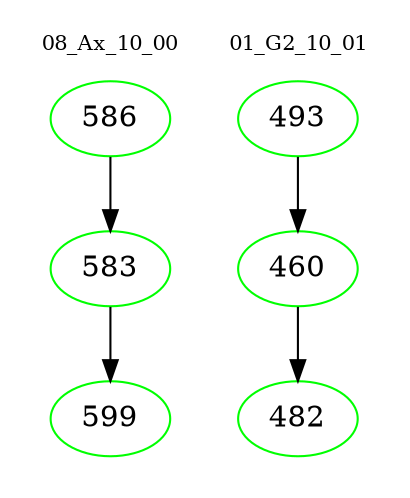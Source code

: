 digraph{
subgraph cluster_0 {
color = white
label = "08_Ax_10_00";
fontsize=10;
T0_586 [label="586", color="green"]
T0_586 -> T0_583 [color="black"]
T0_583 [label="583", color="green"]
T0_583 -> T0_599 [color="black"]
T0_599 [label="599", color="green"]
}
subgraph cluster_1 {
color = white
label = "01_G2_10_01";
fontsize=10;
T1_493 [label="493", color="green"]
T1_493 -> T1_460 [color="black"]
T1_460 [label="460", color="green"]
T1_460 -> T1_482 [color="black"]
T1_482 [label="482", color="green"]
}
}
